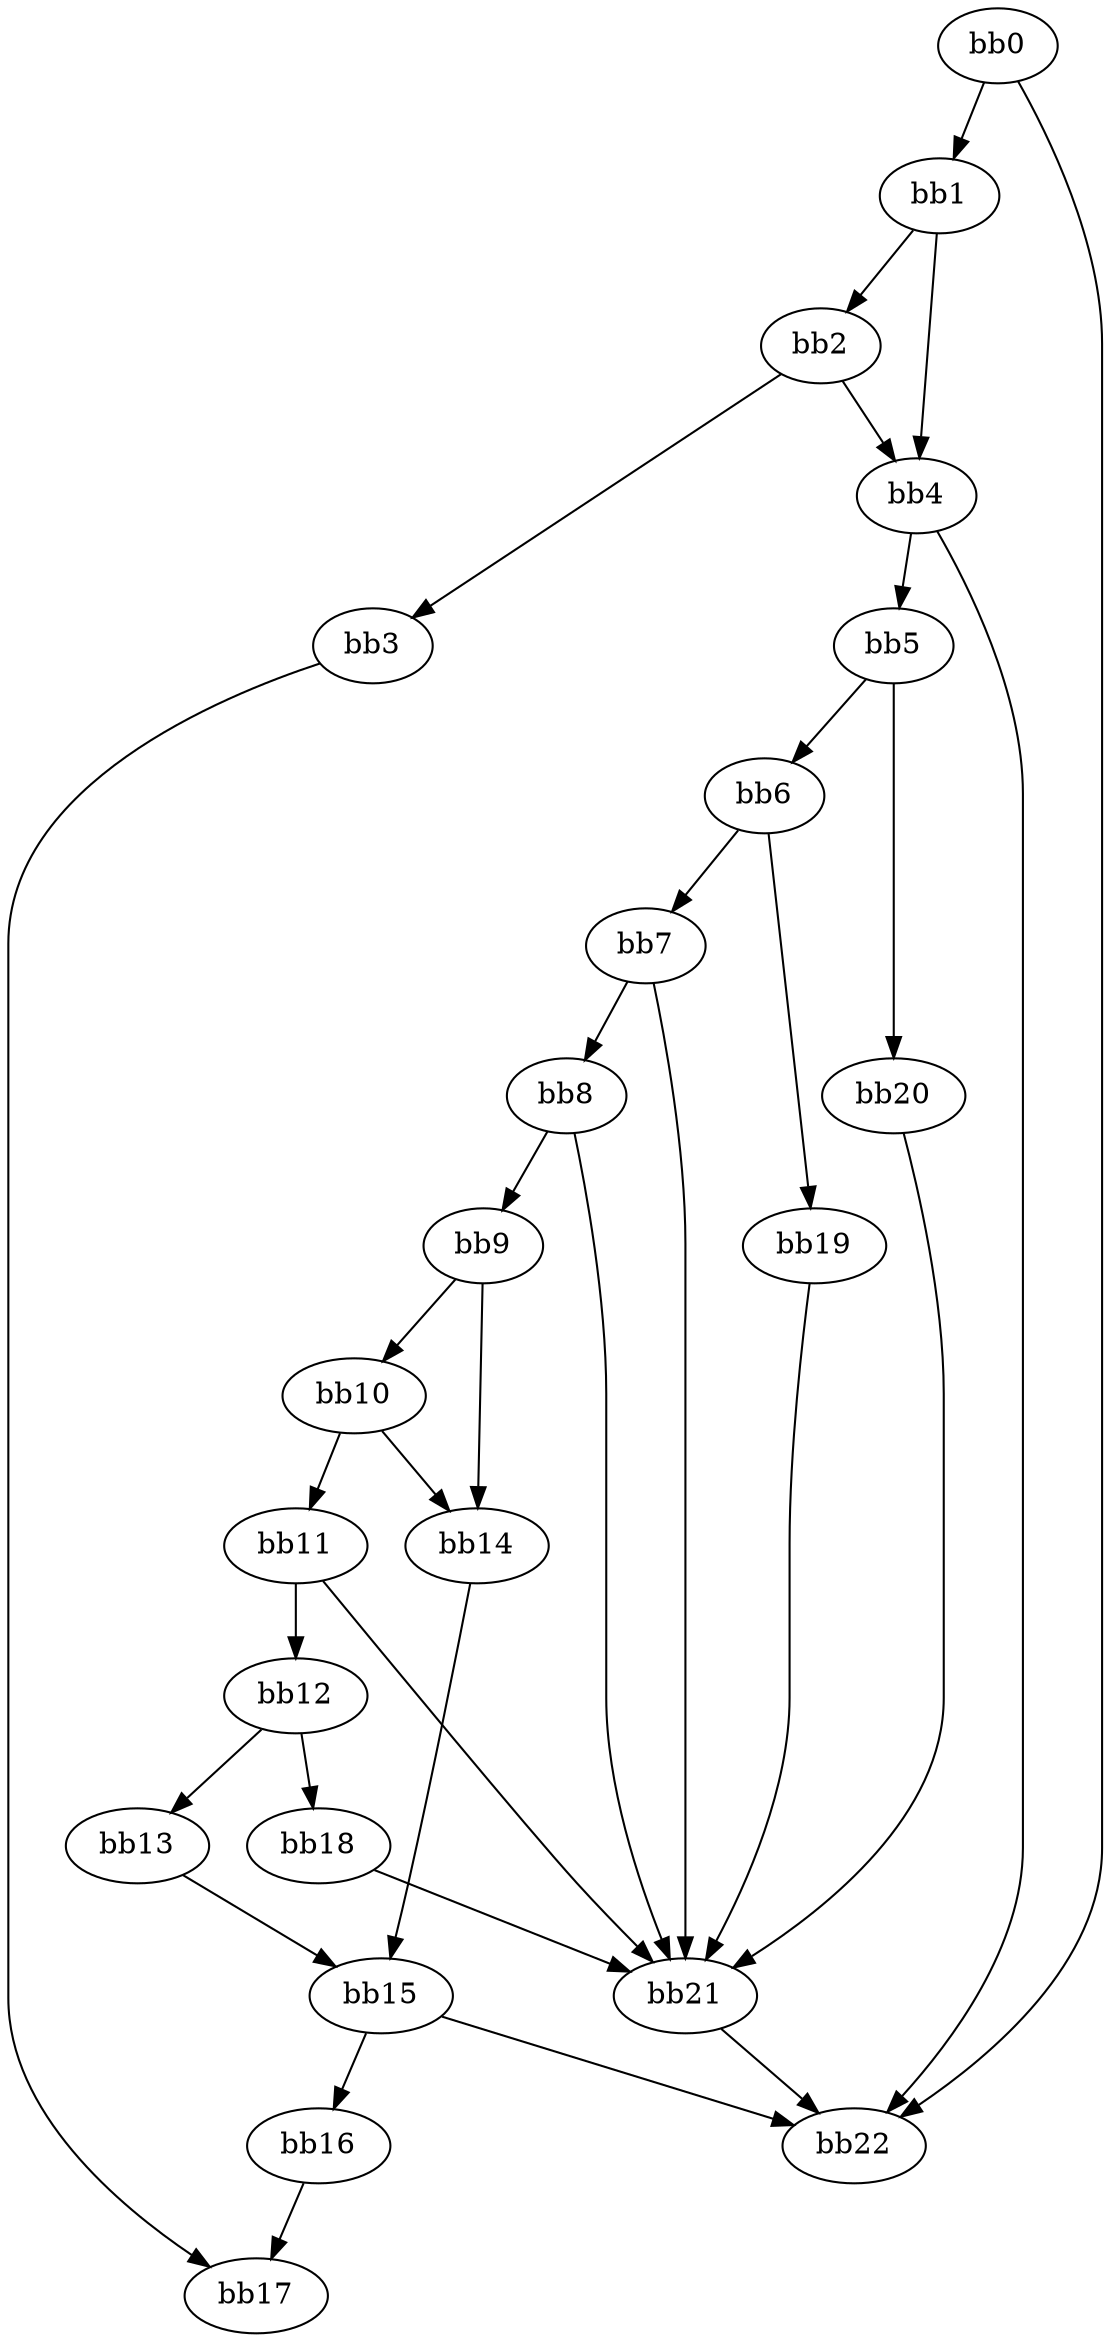 digraph {
    0 [ label = "bb0\l" ]
    1 [ label = "bb1\l" ]
    2 [ label = "bb2\l" ]
    3 [ label = "bb3\l" ]
    4 [ label = "bb4\l" ]
    5 [ label = "bb5\l" ]
    6 [ label = "bb6\l" ]
    7 [ label = "bb7\l" ]
    8 [ label = "bb8\l" ]
    9 [ label = "bb9\l" ]
    10 [ label = "bb10\l" ]
    11 [ label = "bb11\l" ]
    12 [ label = "bb12\l" ]
    13 [ label = "bb13\l" ]
    14 [ label = "bb14\l" ]
    15 [ label = "bb15\l" ]
    16 [ label = "bb16\l" ]
    17 [ label = "bb17\l" ]
    18 [ label = "bb18\l" ]
    19 [ label = "bb19\l" ]
    20 [ label = "bb20\l" ]
    21 [ label = "bb21\l" ]
    22 [ label = "bb22\l" ]
    0 -> 1 [ ]
    0 -> 22 [ ]
    1 -> 2 [ ]
    1 -> 4 [ ]
    2 -> 3 [ ]
    2 -> 4 [ ]
    3 -> 17 [ ]
    4 -> 5 [ ]
    4 -> 22 [ ]
    5 -> 6 [ ]
    5 -> 20 [ ]
    6 -> 7 [ ]
    6 -> 19 [ ]
    7 -> 8 [ ]
    7 -> 21 [ ]
    8 -> 9 [ ]
    8 -> 21 [ ]
    9 -> 10 [ ]
    9 -> 14 [ ]
    10 -> 11 [ ]
    10 -> 14 [ ]
    11 -> 12 [ ]
    11 -> 21 [ ]
    12 -> 13 [ ]
    12 -> 18 [ ]
    13 -> 15 [ ]
    14 -> 15 [ ]
    15 -> 16 [ ]
    15 -> 22 [ ]
    16 -> 17 [ ]
    18 -> 21 [ ]
    19 -> 21 [ ]
    20 -> 21 [ ]
    21 -> 22 [ ]
}

